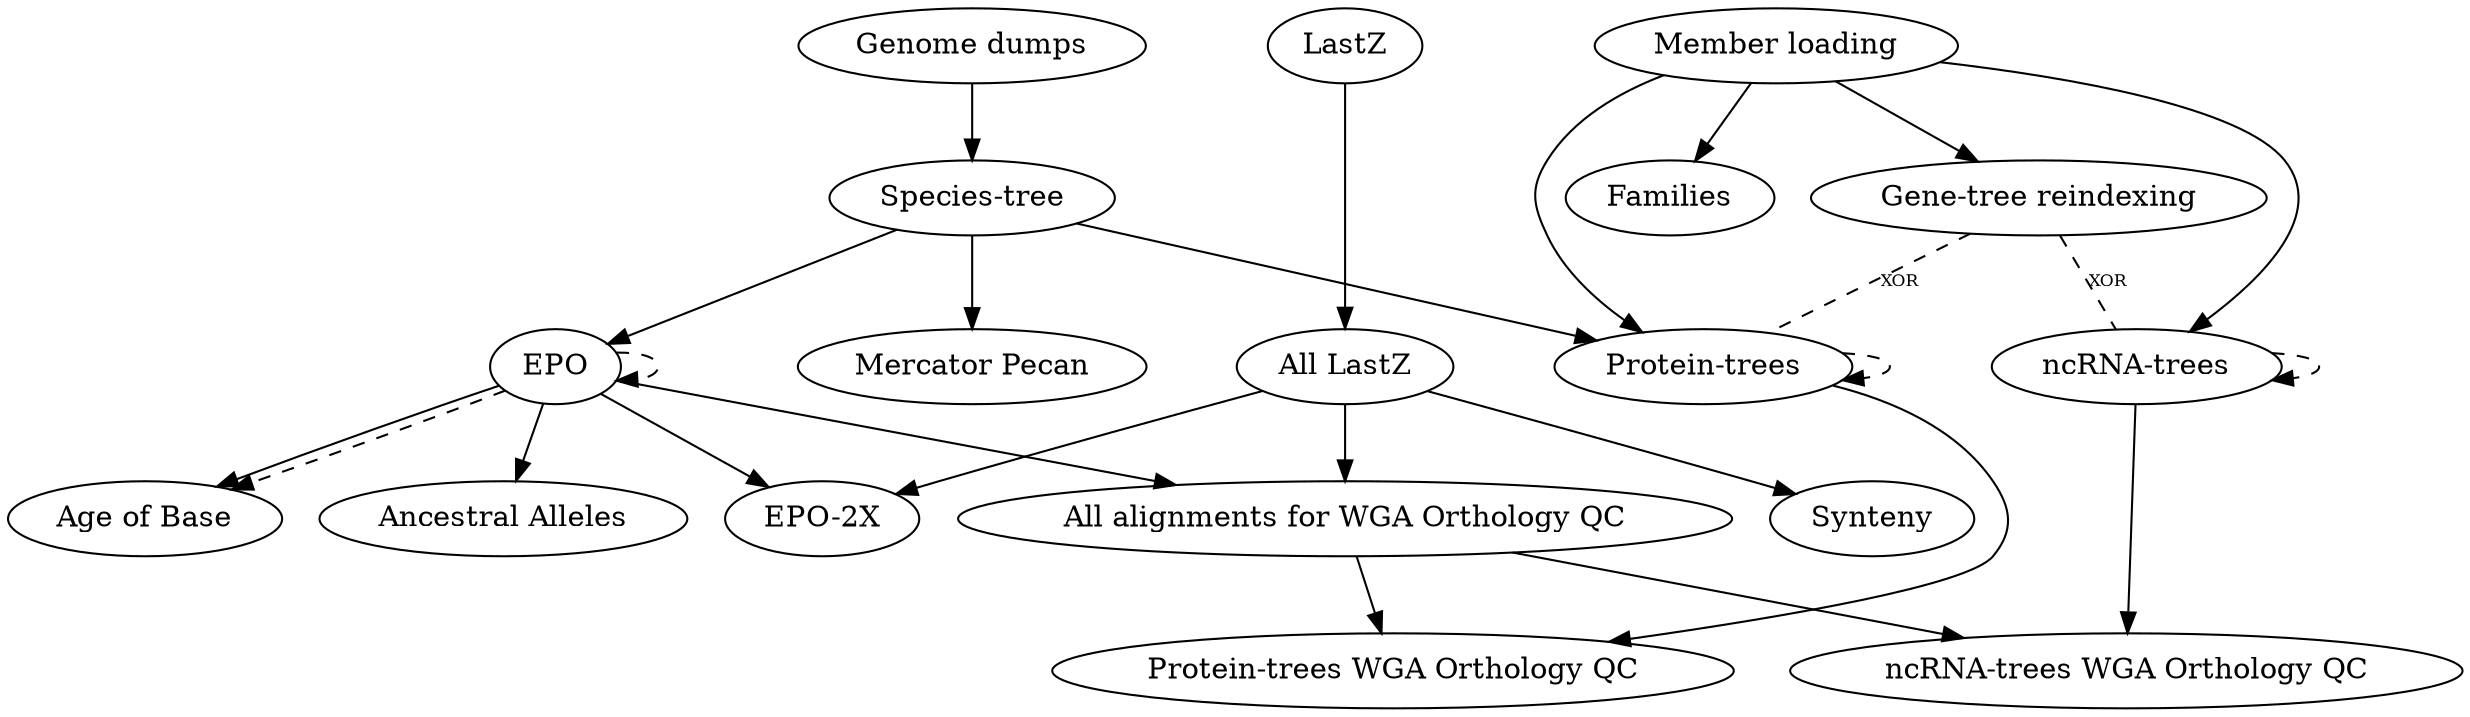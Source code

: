 digraph {
    "Genome dumps" -> "Species-tree";
    "Species-tree" -> { "EPO", "Mercator Pecan", "Protein-trees" };
    {"EPO", "All LastZ"} -> "EPO-2X";
    "EPO" -> "Age of Base";
    "EPO" -> "Ancestral Alleles";
    "Member loading" -> { "Protein-trees", "ncRNA-trees", "Families", "Gene-tree reindexing" };
    "Protein-trees" -> "Protein-trees WGA Orthology QC";
    "ncRNA-trees" -> "ncRNA-trees WGA Orthology QC";
    {"All LastZ", "EPO"} -> "All alignments for WGA Orthology QC" -> {"Protein-trees WGA Orthology QC", "ncRNA-trees WGA Orthology QC"};
    "LastZ" -> "All LastZ" -> "Synteny";

    "Gene-tree reindexing" -> "ncRNA-trees" [style="dashed", dir=none, fontsize="8", label="XOR", headport="murinae:w", tailport="murinae:s"];
    "Gene-tree reindexing" -> "Protein-trees" [style="dashed", dir=none, fontsize="8", label="XOR", headport="murinae:e", tailport="murinae:s"];
    "EPO" -> "EPO" [style="dashed", headport="Primates:e", tailport="Mammals:e"];
    "EPO" -> "Age of Base" [style="dashed", headport="Human:e", tailport="Mammals:w"];
    "Protein-trees" -> "Protein-trees" [style="dashed", headport="Murinae:w", tailport="Default vertebrates:w"];
    "ncRNA-trees" -> "ncRNA-trees" [style="dashed", headport="Murinae:e", tailport="Default vertebrates:e"];

    // Helps laying out the graph
    {rank = same; "Genome dumps"; "LastZ"; "Member loading"; }
}
